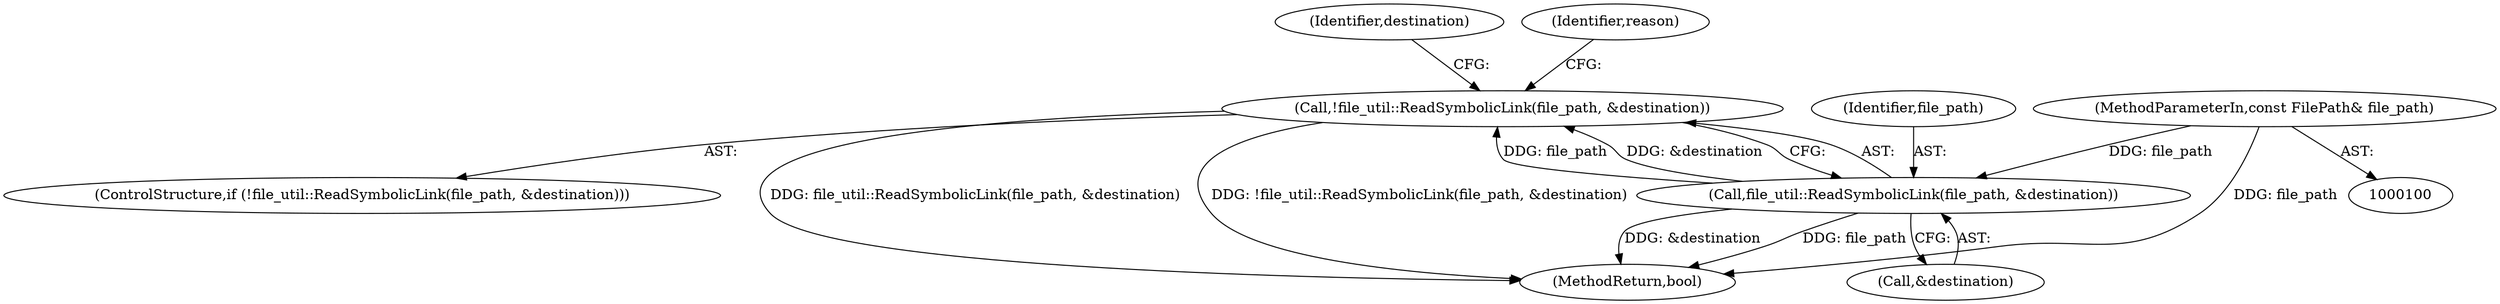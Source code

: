 digraph "1_Chrome_baef1ffd73db183ca50c854e1779ed7f6e5100a8_4@del" {
"1000116" [label="(Call,!file_util::ReadSymbolicLink(file_path, &destination))"];
"1000117" [label="(Call,file_util::ReadSymbolicLink(file_path, &destination))"];
"1000101" [label="(MethodParameterIn,const FilePath& file_path)"];
"1000115" [label="(ControlStructure,if (!file_util::ReadSymbolicLink(file_path, &destination)))"];
"1000131" [label="(Identifier,destination)"];
"1000101" [label="(MethodParameterIn,const FilePath& file_path)"];
"1000117" [label="(Call,file_util::ReadSymbolicLink(file_path, &destination))"];
"1000118" [label="(Identifier,file_path)"];
"1000119" [label="(Call,&destination)"];
"1000164" [label="(MethodReturn,bool)"];
"1000116" [label="(Call,!file_util::ReadSymbolicLink(file_path, &destination))"];
"1000124" [label="(Identifier,reason)"];
"1000116" -> "1000115"  [label="AST: "];
"1000116" -> "1000117"  [label="CFG: "];
"1000117" -> "1000116"  [label="AST: "];
"1000124" -> "1000116"  [label="CFG: "];
"1000131" -> "1000116"  [label="CFG: "];
"1000116" -> "1000164"  [label="DDG: file_util::ReadSymbolicLink(file_path, &destination)"];
"1000116" -> "1000164"  [label="DDG: !file_util::ReadSymbolicLink(file_path, &destination)"];
"1000117" -> "1000116"  [label="DDG: file_path"];
"1000117" -> "1000116"  [label="DDG: &destination"];
"1000117" -> "1000119"  [label="CFG: "];
"1000118" -> "1000117"  [label="AST: "];
"1000119" -> "1000117"  [label="AST: "];
"1000117" -> "1000164"  [label="DDG: file_path"];
"1000117" -> "1000164"  [label="DDG: &destination"];
"1000101" -> "1000117"  [label="DDG: file_path"];
"1000101" -> "1000100"  [label="AST: "];
"1000101" -> "1000164"  [label="DDG: file_path"];
}
